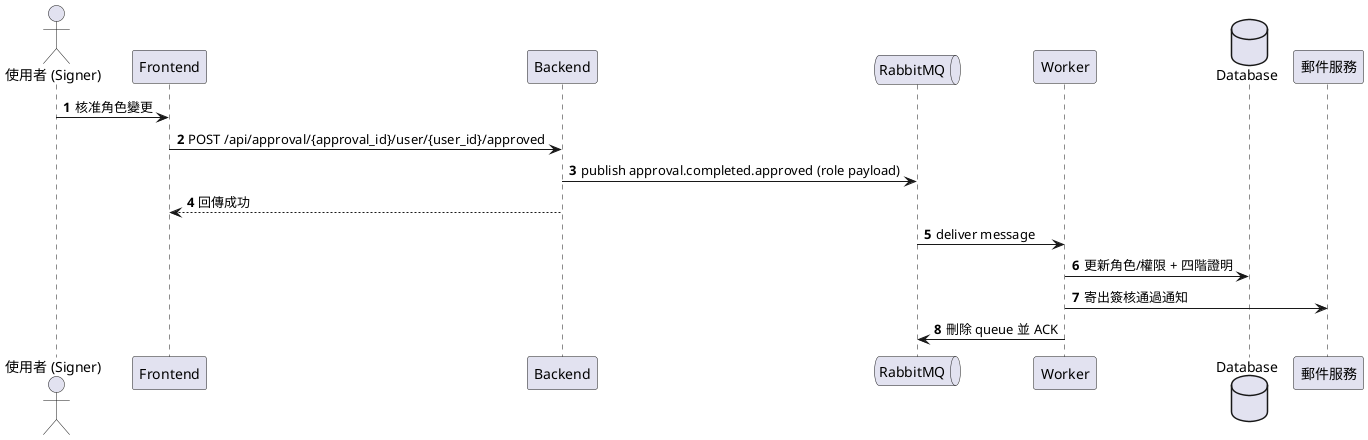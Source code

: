 @startuml
autonumber
actor "使用者 (Signer)" as Signer
participant Frontend
participant Backend
queue RabbitMQ
participant Worker
database Database
participant "郵件服務" as Mail

Signer -> Frontend: 核准角色變更
Frontend -> Backend: POST /api/approval/{approval_id}/user/{user_id}/approved
Backend -> RabbitMQ: publish approval.completed.approved (role payload)
Backend --> Frontend: 回傳成功

RabbitMQ -> Worker: deliver message
Worker -> Database: 更新角色/權限 + 四階證明
Worker -> Mail: 寄出簽核通過通知
Worker -> RabbitMQ: 刪除 queue 並 ACK
@enduml
